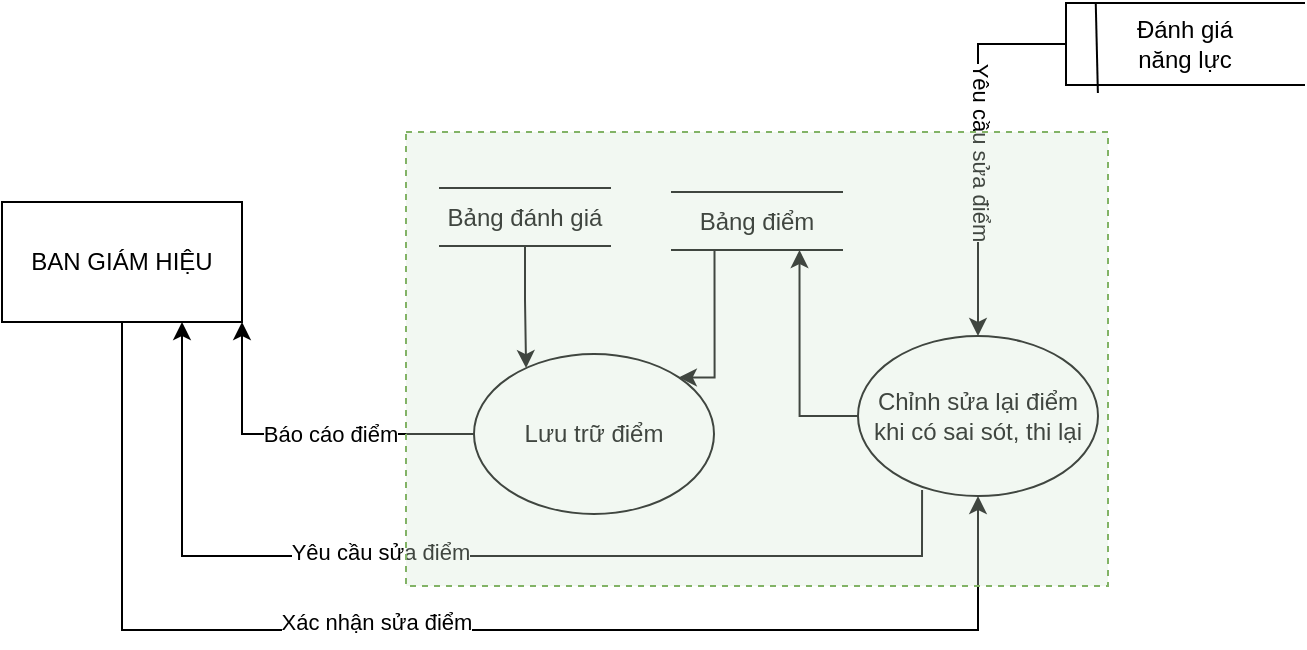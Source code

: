 <mxfile version="14.4.3" type="github">
  <diagram id="v8CWMzZMD1nqFlNUUxB0" name="Page-1">
    <mxGraphModel dx="1369" dy="776" grid="0" gridSize="10" guides="1" tooltips="1" connect="1" arrows="1" fold="1" page="1" pageScale="1" pageWidth="850" pageHeight="1100" background="#ffffff" math="0" shadow="0">
      <root>
        <mxCell id="0" />
        <mxCell id="1" parent="0" />
        <mxCell id="re4LQ4H5sNPmYUl-ZUZS-9" style="edgeStyle=orthogonalEdgeStyle;rounded=0;orthogonalLoop=1;jettySize=auto;html=1;entryX=0.75;entryY=1;entryDx=0;entryDy=0;align=right;exitX=0.267;exitY=0.963;exitDx=0;exitDy=0;exitPerimeter=0;" edge="1" parent="1" source="re4LQ4H5sNPmYUl-ZUZS-49" target="re4LQ4H5sNPmYUl-ZUZS-21">
          <mxGeometry relative="1" as="geometry">
            <Array as="points">
              <mxPoint x="495" y="500" />
              <mxPoint x="125" y="500" />
            </Array>
            <mxPoint x="109" y="687" as="sourcePoint" />
          </mxGeometry>
        </mxCell>
        <mxCell id="re4LQ4H5sNPmYUl-ZUZS-10" value="Yêu cầu sửa điểm" style="edgeLabel;html=1;align=center;verticalAlign=middle;resizable=0;points=[];" vertex="1" connectable="0" parent="re4LQ4H5sNPmYUl-ZUZS-9">
          <mxGeometry x="0.17" y="-2" relative="1" as="geometry">
            <mxPoint as="offset" />
          </mxGeometry>
        </mxCell>
        <mxCell id="re4LQ4H5sNPmYUl-ZUZS-15" style="edgeStyle=orthogonalEdgeStyle;orthogonalLoop=1;jettySize=auto;html=1;exitX=0.5;exitY=1;exitDx=0;exitDy=0;rounded=0;fontStyle=0;entryX=0.5;entryY=1;entryDx=0;entryDy=0;" edge="1" parent="1" source="re4LQ4H5sNPmYUl-ZUZS-21" target="re4LQ4H5sNPmYUl-ZUZS-49">
          <mxGeometry relative="1" as="geometry">
            <mxPoint x="47" y="626" as="targetPoint" />
            <Array as="points">
              <mxPoint x="95" y="537" />
              <mxPoint x="523" y="537" />
            </Array>
          </mxGeometry>
        </mxCell>
        <mxCell id="re4LQ4H5sNPmYUl-ZUZS-16" value="Xác nhận sửa điểm" style="edgeLabel;html=1;align=center;verticalAlign=middle;resizable=0;points=[];" vertex="1" connectable="0" parent="re4LQ4H5sNPmYUl-ZUZS-15">
          <mxGeometry x="-0.134" y="4" relative="1" as="geometry">
            <mxPoint as="offset" />
          </mxGeometry>
        </mxCell>
        <mxCell id="re4LQ4H5sNPmYUl-ZUZS-21" value="BAN GIÁM HIỆU" style="rounded=0;whiteSpace=wrap;html=1;" vertex="1" parent="1">
          <mxGeometry x="35" y="323" width="120" height="60" as="geometry" />
        </mxCell>
        <mxCell id="re4LQ4H5sNPmYUl-ZUZS-33" style="edgeStyle=orthogonalEdgeStyle;rounded=0;orthogonalLoop=1;jettySize=auto;html=1;entryX=0.5;entryY=0;entryDx=0;entryDy=0;exitX=0;exitY=0.5;exitDx=0;exitDy=0;" edge="1" parent="1" source="re4LQ4H5sNPmYUl-ZUZS-50" target="re4LQ4H5sNPmYUl-ZUZS-49">
          <mxGeometry relative="1" as="geometry">
            <Array as="points">
              <mxPoint x="523" y="244" />
            </Array>
            <mxPoint x="478" y="247" as="sourcePoint" />
          </mxGeometry>
        </mxCell>
        <mxCell id="re4LQ4H5sNPmYUl-ZUZS-34" value="Yêu cầu sửa điểm" style="edgeLabel;html=1;align=center;verticalAlign=middle;resizable=0;points=[];rotation=90;" vertex="1" connectable="0" parent="re4LQ4H5sNPmYUl-ZUZS-33">
          <mxGeometry x="0.278" y="-4" relative="1" as="geometry">
            <mxPoint x="6" y="-24" as="offset" />
          </mxGeometry>
        </mxCell>
        <mxCell id="re4LQ4H5sNPmYUl-ZUZS-52" style="edgeStyle=orthogonalEdgeStyle;rounded=0;orthogonalLoop=1;jettySize=auto;html=1;exitX=0;exitY=0.5;exitDx=0;exitDy=0;entryX=1;entryY=1;entryDx=0;entryDy=0;" edge="1" parent="1" source="re4LQ4H5sNPmYUl-ZUZS-37" target="re4LQ4H5sNPmYUl-ZUZS-21">
          <mxGeometry relative="1" as="geometry" />
        </mxCell>
        <mxCell id="re4LQ4H5sNPmYUl-ZUZS-53" value="Báo cáo điểm " style="edgeLabel;html=1;align=center;verticalAlign=middle;resizable=0;points=[];" vertex="1" connectable="0" parent="re4LQ4H5sNPmYUl-ZUZS-52">
          <mxGeometry x="-0.023" relative="1" as="geometry">
            <mxPoint x="12" as="offset" />
          </mxGeometry>
        </mxCell>
        <mxCell id="re4LQ4H5sNPmYUl-ZUZS-37" value="Lưu trữ điểm" style="ellipse;whiteSpace=wrap;html=1;" vertex="1" parent="1">
          <mxGeometry x="271" y="399" width="120" height="80" as="geometry" />
        </mxCell>
        <mxCell id="re4LQ4H5sNPmYUl-ZUZS-56" style="edgeStyle=orthogonalEdgeStyle;rounded=0;orthogonalLoop=1;jettySize=auto;html=1;exitX=0.25;exitY=1;exitDx=0;exitDy=0;entryX=1;entryY=0;entryDx=0;entryDy=0;" edge="1" parent="1" source="re4LQ4H5sNPmYUl-ZUZS-43" target="re4LQ4H5sNPmYUl-ZUZS-37">
          <mxGeometry relative="1" as="geometry">
            <Array as="points">
              <mxPoint x="391" y="411" />
            </Array>
          </mxGeometry>
        </mxCell>
        <mxCell id="re4LQ4H5sNPmYUl-ZUZS-43" value="Bảng điểm" style="shape=partialRectangle;whiteSpace=wrap;html=1;left=0;right=0;fillColor=none;rounded=0;shadow=0;glass=0;sketch=0;" vertex="1" parent="1">
          <mxGeometry x="370" y="318" width="85" height="29" as="geometry" />
        </mxCell>
        <mxCell id="re4LQ4H5sNPmYUl-ZUZS-48" style="edgeStyle=orthogonalEdgeStyle;rounded=0;orthogonalLoop=1;jettySize=auto;html=1;exitX=0.5;exitY=1;exitDx=0;exitDy=0;entryX=0.217;entryY=0.088;entryDx=0;entryDy=0;entryPerimeter=0;" edge="1" parent="1" source="re4LQ4H5sNPmYUl-ZUZS-46" target="re4LQ4H5sNPmYUl-ZUZS-37">
          <mxGeometry relative="1" as="geometry" />
        </mxCell>
        <mxCell id="re4LQ4H5sNPmYUl-ZUZS-46" value="Bảng đánh giá" style="shape=partialRectangle;whiteSpace=wrap;html=1;left=0;right=0;fillColor=none;rounded=0;shadow=0;glass=0;sketch=0;" vertex="1" parent="1">
          <mxGeometry x="254" y="316" width="85" height="29" as="geometry" />
        </mxCell>
        <mxCell id="re4LQ4H5sNPmYUl-ZUZS-54" style="edgeStyle=orthogonalEdgeStyle;rounded=0;orthogonalLoop=1;jettySize=auto;html=1;exitX=0;exitY=0.5;exitDx=0;exitDy=0;entryX=0.75;entryY=1;entryDx=0;entryDy=0;" edge="1" parent="1" source="re4LQ4H5sNPmYUl-ZUZS-49" target="re4LQ4H5sNPmYUl-ZUZS-43">
          <mxGeometry relative="1" as="geometry" />
        </mxCell>
        <mxCell id="re4LQ4H5sNPmYUl-ZUZS-49" value="Chỉnh sửa lại điểm khi có sai sót, thi lại" style="ellipse;whiteSpace=wrap;html=1;" vertex="1" parent="1">
          <mxGeometry x="463" y="390" width="120" height="80" as="geometry" />
        </mxCell>
        <mxCell id="re4LQ4H5sNPmYUl-ZUZS-50" value="&lt;div&gt;Đánh giá &lt;br&gt;&lt;/div&gt;&lt;div&gt;năng lực&lt;/div&gt;" style="shape=partialRectangle;whiteSpace=wrap;html=1;bottom=1;right=0;left=1;top=1;fillColor=none;routingCenterX=-0.5;" vertex="1" parent="1">
          <mxGeometry x="567" y="223.49" width="119" height="41" as="geometry" />
        </mxCell>
        <mxCell id="re4LQ4H5sNPmYUl-ZUZS-51" value="" style="endArrow=none;html=1;exitX=0.125;exitY=0;exitDx=0;exitDy=0;exitPerimeter=0;entryX=0.134;entryY=1.098;entryDx=0;entryDy=0;entryPerimeter=0;" edge="1" parent="1" source="re4LQ4H5sNPmYUl-ZUZS-50" target="re4LQ4H5sNPmYUl-ZUZS-50">
          <mxGeometry width="50" height="50" relative="1" as="geometry">
            <mxPoint x="944" y="152.49" as="sourcePoint" />
            <mxPoint x="726" y="298.49" as="targetPoint" />
          </mxGeometry>
        </mxCell>
        <mxCell id="re4LQ4H5sNPmYUl-ZUZS-57" value="" style="rounded=0;whiteSpace=wrap;html=1;fillOpacity=30;fillColor=#d5e8d4;strokeColor=#82b366;dashed=1;" vertex="1" parent="1">
          <mxGeometry x="237" y="288" width="351" height="227" as="geometry" />
        </mxCell>
      </root>
    </mxGraphModel>
  </diagram>
</mxfile>
